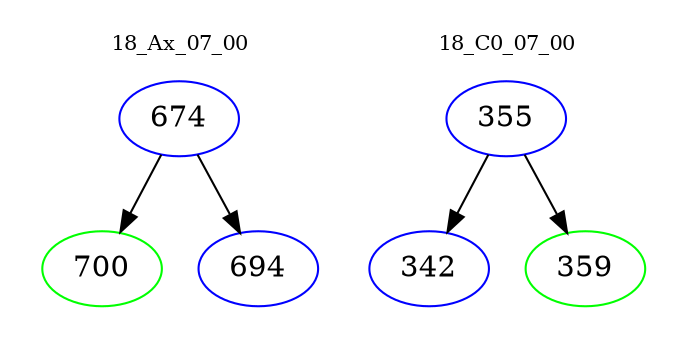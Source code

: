 digraph{
subgraph cluster_0 {
color = white
label = "18_Ax_07_00";
fontsize=10;
T0_674 [label="674", color="blue"]
T0_674 -> T0_700 [color="black"]
T0_700 [label="700", color="green"]
T0_674 -> T0_694 [color="black"]
T0_694 [label="694", color="blue"]
}
subgraph cluster_1 {
color = white
label = "18_C0_07_00";
fontsize=10;
T1_355 [label="355", color="blue"]
T1_355 -> T1_342 [color="black"]
T1_342 [label="342", color="blue"]
T1_355 -> T1_359 [color="black"]
T1_359 [label="359", color="green"]
}
}

